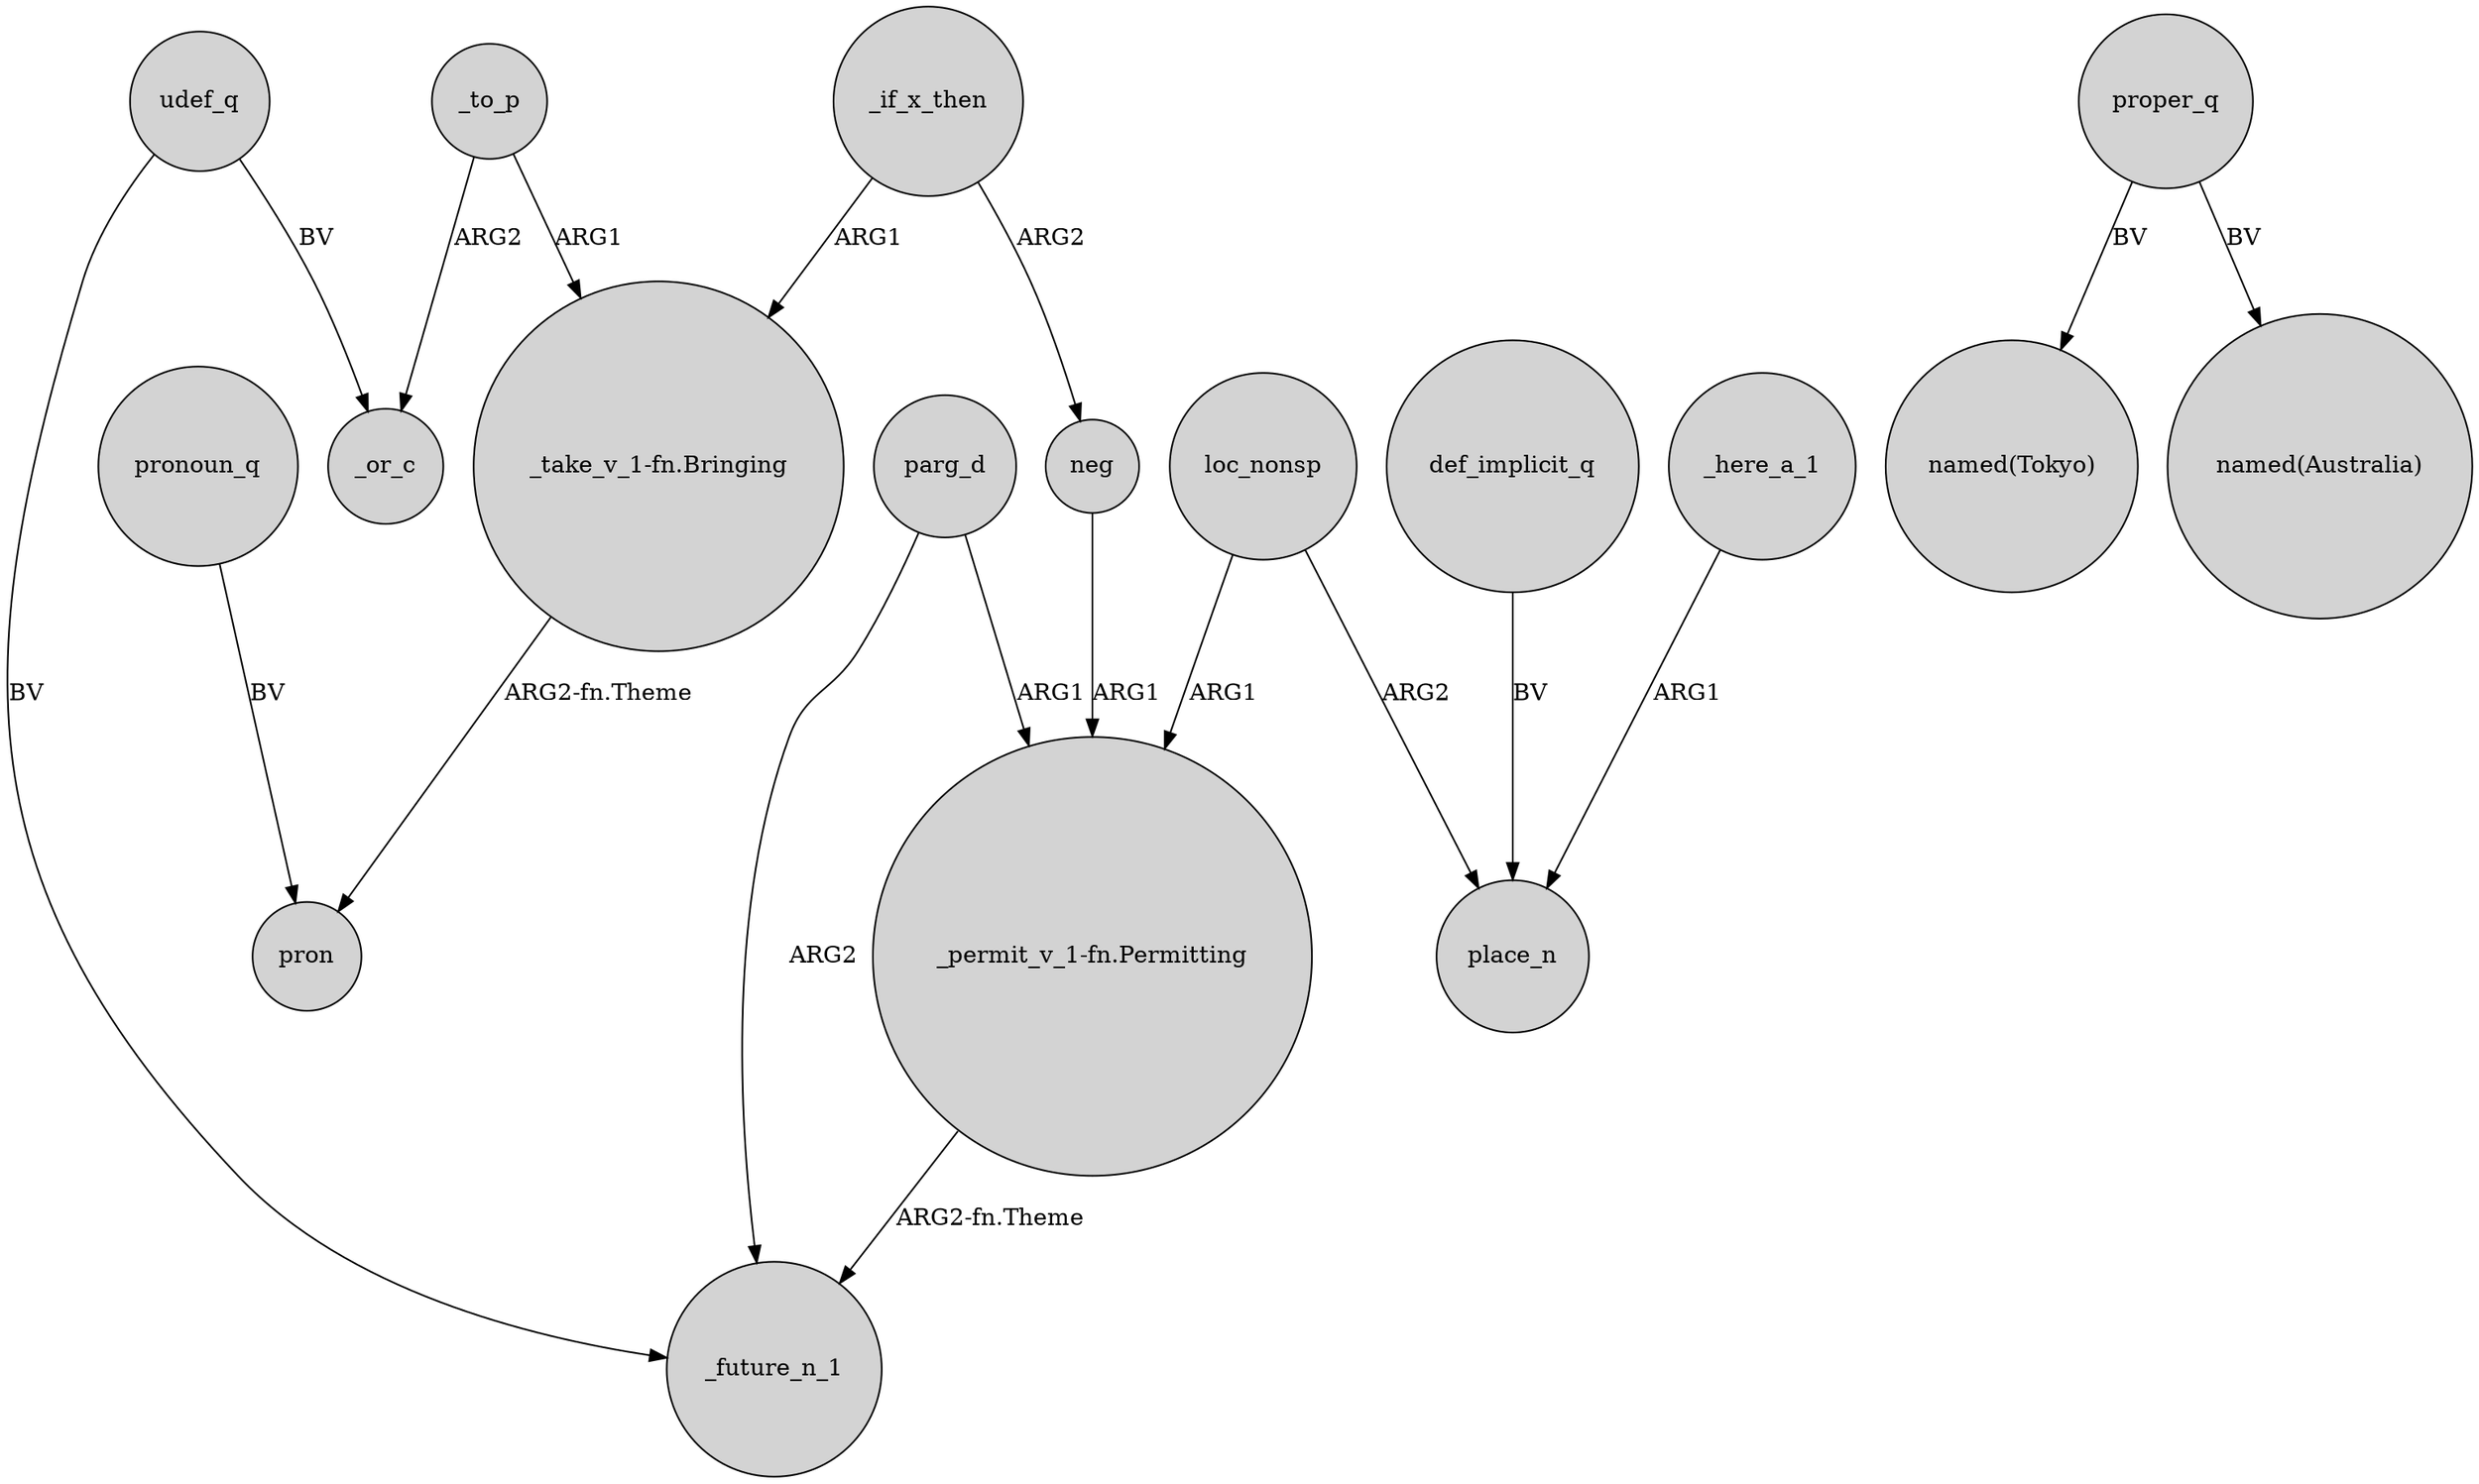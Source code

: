 digraph {
	node [shape=circle style=filled]
	"_permit_v_1-fn.Permitting" -> _future_n_1 [label="ARG2-fn.Theme"]
	loc_nonsp -> place_n [label=ARG2]
	_to_p -> "_take_v_1-fn.Bringing" [label=ARG1]
	neg -> "_permit_v_1-fn.Permitting" [label=ARG1]
	parg_d -> "_permit_v_1-fn.Permitting" [label=ARG1]
	loc_nonsp -> "_permit_v_1-fn.Permitting" [label=ARG1]
	def_implicit_q -> place_n [label=BV]
	_here_a_1 -> place_n [label=ARG1]
	udef_q -> _or_c [label=BV]
	"_take_v_1-fn.Bringing" -> pron [label="ARG2-fn.Theme"]
	proper_q -> "named(Tokyo)" [label=BV]
	_to_p -> _or_c [label=ARG2]
	udef_q -> _future_n_1 [label=BV]
	_if_x_then -> neg [label=ARG2]
	_if_x_then -> "_take_v_1-fn.Bringing" [label=ARG1]
	proper_q -> "named(Australia)" [label=BV]
	parg_d -> _future_n_1 [label=ARG2]
	pronoun_q -> pron [label=BV]
}
